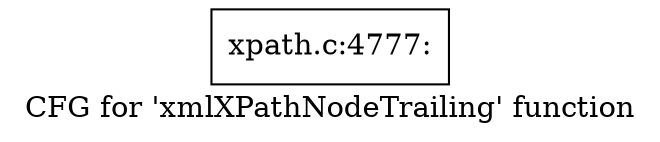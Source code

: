 digraph "CFG for 'xmlXPathNodeTrailing' function" {
	label="CFG for 'xmlXPathNodeTrailing' function";

	Node0x485eb40 [shape=record,label="{xpath.c:4777:}"];
}
